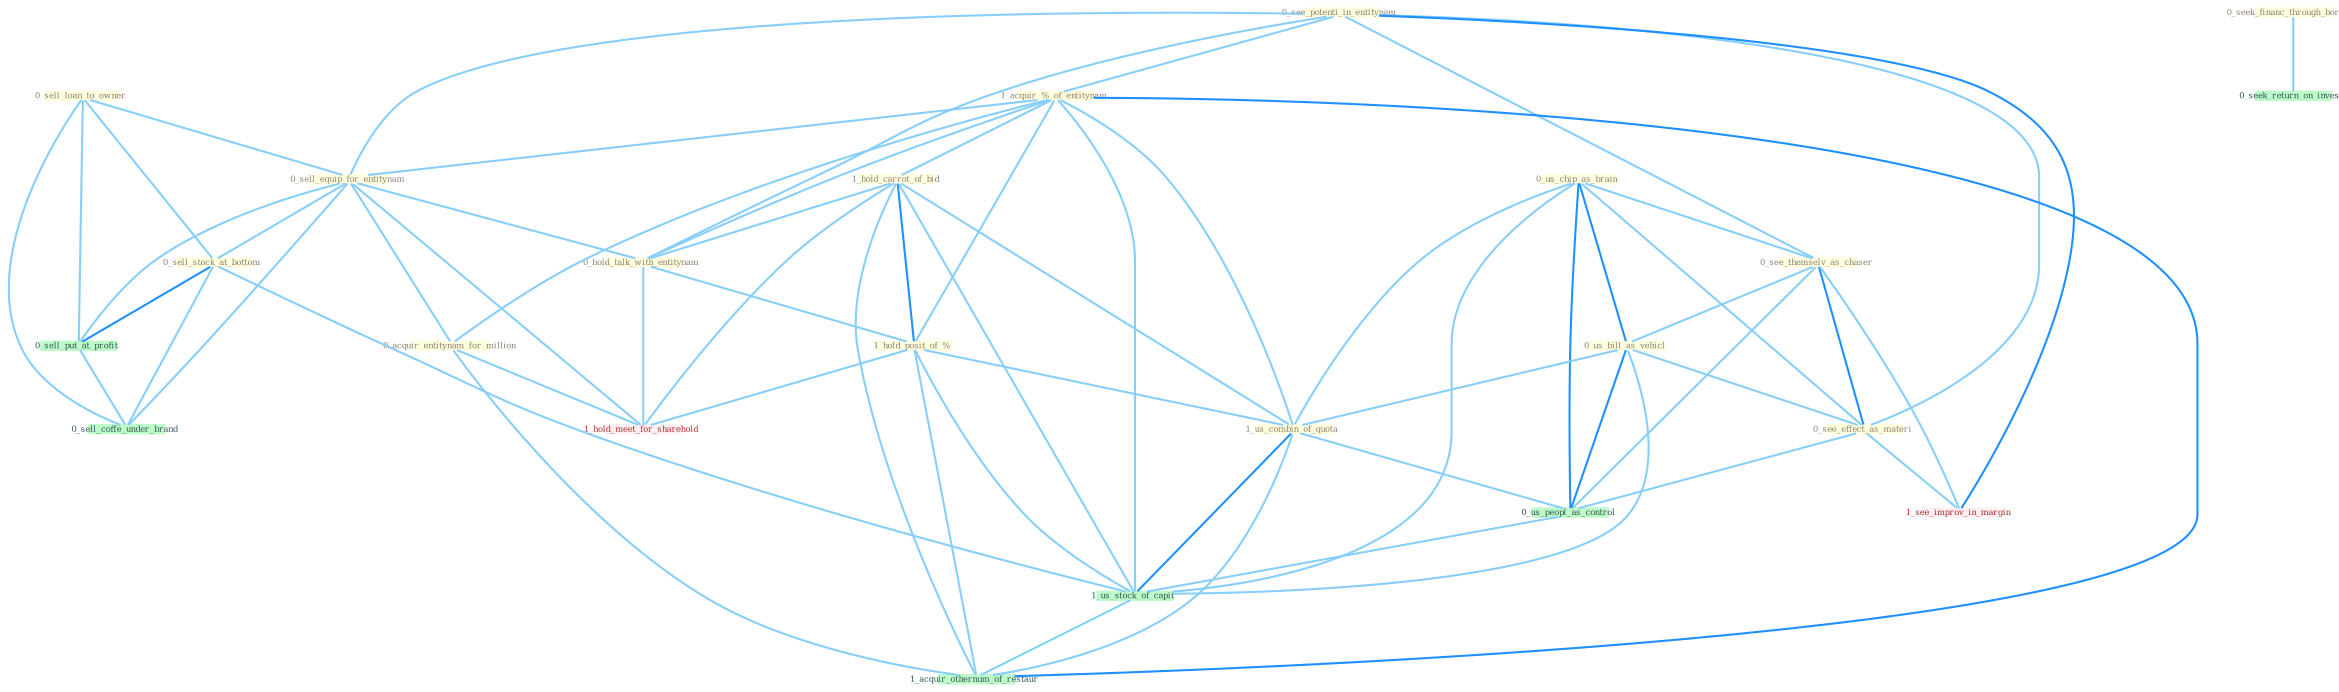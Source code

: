 Graph G{ 
    node
    [shape=polygon,style=filled,width=.5,height=.06,color="#BDFCC9",fixedsize=true,fontsize=4,
    fontcolor="#2f4f4f"];
    {node
    [color="#ffffe0", fontcolor="#8b7d6b"] "0_sell_loan_to_owner " "0_seek_financ_through_borrow " "0_see_potenti_in_entitynam " "1_acquir_%_of_entitynam " "1_hold_carrot_of_bid " "0_sell_equip_for_entitynam " "0_us_chip_as_brain " "0_acquir_entitynam_for_million " "0_see_themselv_as_chaser " "0_hold_talk_with_entitynam " "0_us_bill_as_vehicl " "1_hold_posit_of_% " "1_us_combin_of_quota " "0_see_effect_as_materi " "0_sell_stock_at_bottom "}
{node [color="#fff0f5", fontcolor="#b22222"] "1_see_improv_in_margin " "1_hold_meet_for_sharehold "}
edge [color="#B0E2FF"];

	"0_sell_loan_to_owner " -- "0_sell_equip_for_entitynam " [w="1", color="#87cefa" ];
	"0_sell_loan_to_owner " -- "0_sell_stock_at_bottom " [w="1", color="#87cefa" ];
	"0_sell_loan_to_owner " -- "0_sell_put_at_profit " [w="1", color="#87cefa" ];
	"0_sell_loan_to_owner " -- "0_sell_coffe_under_brand " [w="1", color="#87cefa" ];
	"0_seek_financ_through_borrow " -- "0_seek_return_on_invest " [w="1", color="#87cefa" ];
	"0_see_potenti_in_entitynam " -- "1_acquir_%_of_entitynam " [w="1", color="#87cefa" ];
	"0_see_potenti_in_entitynam " -- "0_sell_equip_for_entitynam " [w="1", color="#87cefa" ];
	"0_see_potenti_in_entitynam " -- "0_see_themselv_as_chaser " [w="1", color="#87cefa" ];
	"0_see_potenti_in_entitynam " -- "0_hold_talk_with_entitynam " [w="1", color="#87cefa" ];
	"0_see_potenti_in_entitynam " -- "0_see_effect_as_materi " [w="1", color="#87cefa" ];
	"0_see_potenti_in_entitynam " -- "1_see_improv_in_margin " [w="2", color="#1e90ff" , len=0.8];
	"1_acquir_%_of_entitynam " -- "1_hold_carrot_of_bid " [w="1", color="#87cefa" ];
	"1_acquir_%_of_entitynam " -- "0_sell_equip_for_entitynam " [w="1", color="#87cefa" ];
	"1_acquir_%_of_entitynam " -- "0_acquir_entitynam_for_million " [w="1", color="#87cefa" ];
	"1_acquir_%_of_entitynam " -- "0_hold_talk_with_entitynam " [w="1", color="#87cefa" ];
	"1_acquir_%_of_entitynam " -- "1_hold_posit_of_% " [w="1", color="#87cefa" ];
	"1_acquir_%_of_entitynam " -- "1_us_combin_of_quota " [w="1", color="#87cefa" ];
	"1_acquir_%_of_entitynam " -- "1_us_stock_of_capit " [w="1", color="#87cefa" ];
	"1_acquir_%_of_entitynam " -- "1_acquir_othernum_of_restaur " [w="2", color="#1e90ff" , len=0.8];
	"1_hold_carrot_of_bid " -- "0_hold_talk_with_entitynam " [w="1", color="#87cefa" ];
	"1_hold_carrot_of_bid " -- "1_hold_posit_of_% " [w="2", color="#1e90ff" , len=0.8];
	"1_hold_carrot_of_bid " -- "1_us_combin_of_quota " [w="1", color="#87cefa" ];
	"1_hold_carrot_of_bid " -- "1_us_stock_of_capit " [w="1", color="#87cefa" ];
	"1_hold_carrot_of_bid " -- "1_hold_meet_for_sharehold " [w="1", color="#87cefa" ];
	"1_hold_carrot_of_bid " -- "1_acquir_othernum_of_restaur " [w="1", color="#87cefa" ];
	"0_sell_equip_for_entitynam " -- "0_acquir_entitynam_for_million " [w="1", color="#87cefa" ];
	"0_sell_equip_for_entitynam " -- "0_hold_talk_with_entitynam " [w="1", color="#87cefa" ];
	"0_sell_equip_for_entitynam " -- "0_sell_stock_at_bottom " [w="1", color="#87cefa" ];
	"0_sell_equip_for_entitynam " -- "0_sell_put_at_profit " [w="1", color="#87cefa" ];
	"0_sell_equip_for_entitynam " -- "0_sell_coffe_under_brand " [w="1", color="#87cefa" ];
	"0_sell_equip_for_entitynam " -- "1_hold_meet_for_sharehold " [w="1", color="#87cefa" ];
	"0_us_chip_as_brain " -- "0_see_themselv_as_chaser " [w="1", color="#87cefa" ];
	"0_us_chip_as_brain " -- "0_us_bill_as_vehicl " [w="2", color="#1e90ff" , len=0.8];
	"0_us_chip_as_brain " -- "1_us_combin_of_quota " [w="1", color="#87cefa" ];
	"0_us_chip_as_brain " -- "0_see_effect_as_materi " [w="1", color="#87cefa" ];
	"0_us_chip_as_brain " -- "0_us_peopl_as_control " [w="2", color="#1e90ff" , len=0.8];
	"0_us_chip_as_brain " -- "1_us_stock_of_capit " [w="1", color="#87cefa" ];
	"0_acquir_entitynam_for_million " -- "1_hold_meet_for_sharehold " [w="1", color="#87cefa" ];
	"0_acquir_entitynam_for_million " -- "1_acquir_othernum_of_restaur " [w="1", color="#87cefa" ];
	"0_see_themselv_as_chaser " -- "0_us_bill_as_vehicl " [w="1", color="#87cefa" ];
	"0_see_themselv_as_chaser " -- "0_see_effect_as_materi " [w="2", color="#1e90ff" , len=0.8];
	"0_see_themselv_as_chaser " -- "0_us_peopl_as_control " [w="1", color="#87cefa" ];
	"0_see_themselv_as_chaser " -- "1_see_improv_in_margin " [w="1", color="#87cefa" ];
	"0_hold_talk_with_entitynam " -- "1_hold_posit_of_% " [w="1", color="#87cefa" ];
	"0_hold_talk_with_entitynam " -- "1_hold_meet_for_sharehold " [w="1", color="#87cefa" ];
	"0_us_bill_as_vehicl " -- "1_us_combin_of_quota " [w="1", color="#87cefa" ];
	"0_us_bill_as_vehicl " -- "0_see_effect_as_materi " [w="1", color="#87cefa" ];
	"0_us_bill_as_vehicl " -- "0_us_peopl_as_control " [w="2", color="#1e90ff" , len=0.8];
	"0_us_bill_as_vehicl " -- "1_us_stock_of_capit " [w="1", color="#87cefa" ];
	"1_hold_posit_of_% " -- "1_us_combin_of_quota " [w="1", color="#87cefa" ];
	"1_hold_posit_of_% " -- "1_us_stock_of_capit " [w="1", color="#87cefa" ];
	"1_hold_posit_of_% " -- "1_hold_meet_for_sharehold " [w="1", color="#87cefa" ];
	"1_hold_posit_of_% " -- "1_acquir_othernum_of_restaur " [w="1", color="#87cefa" ];
	"1_us_combin_of_quota " -- "0_us_peopl_as_control " [w="1", color="#87cefa" ];
	"1_us_combin_of_quota " -- "1_us_stock_of_capit " [w="2", color="#1e90ff" , len=0.8];
	"1_us_combin_of_quota " -- "1_acquir_othernum_of_restaur " [w="1", color="#87cefa" ];
	"0_see_effect_as_materi " -- "0_us_peopl_as_control " [w="1", color="#87cefa" ];
	"0_see_effect_as_materi " -- "1_see_improv_in_margin " [w="1", color="#87cefa" ];
	"0_sell_stock_at_bottom " -- "0_sell_put_at_profit " [w="2", color="#1e90ff" , len=0.8];
	"0_sell_stock_at_bottom " -- "1_us_stock_of_capit " [w="1", color="#87cefa" ];
	"0_sell_stock_at_bottom " -- "0_sell_coffe_under_brand " [w="1", color="#87cefa" ];
	"0_us_peopl_as_control " -- "1_us_stock_of_capit " [w="1", color="#87cefa" ];
	"0_sell_put_at_profit " -- "0_sell_coffe_under_brand " [w="1", color="#87cefa" ];
	"1_us_stock_of_capit " -- "1_acquir_othernum_of_restaur " [w="1", color="#87cefa" ];
}